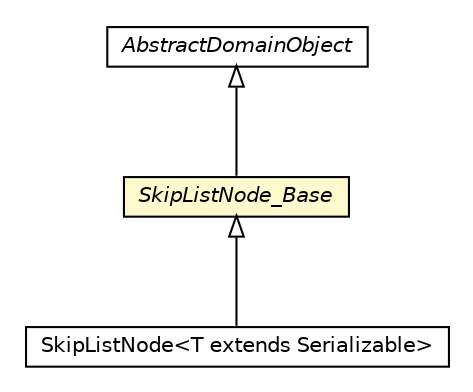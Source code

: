 #!/usr/local/bin/dot
#
# Class diagram 
# Generated by UMLGraph version 5.1 (http://www.umlgraph.org/)
#

digraph G {
	edge [fontname="Helvetica",fontsize=10,labelfontname="Helvetica",labelfontsize=10];
	node [fontname="Helvetica",fontsize=10,shape=plaintext];
	nodesep=0.25;
	ranksep=0.5;
	// pt.ist.fenixframework.core.AbstractDomainObject
	c50658 [label=<<table title="pt.ist.fenixframework.core.AbstractDomainObject" border="0" cellborder="1" cellspacing="0" cellpadding="2" port="p" href="../../core/AbstractDomainObject.html">
		<tr><td><table border="0" cellspacing="0" cellpadding="1">
<tr><td align="center" balign="center"><font face="Helvetica-Oblique"> AbstractDomainObject </font></td></tr>
		</table></td></tr>
		</table>>, fontname="Helvetica", fontcolor="black", fontsize=10.0];
	// pt.ist.fenixframework.adt.skiplist.SkipListNode_Base
	c50818 [label=<<table title="pt.ist.fenixframework.adt.skiplist.SkipListNode_Base" border="0" cellborder="1" cellspacing="0" cellpadding="2" port="p" bgcolor="lemonChiffon" href="./SkipListNode_Base.html">
		<tr><td><table border="0" cellspacing="0" cellpadding="1">
<tr><td align="center" balign="center"><font face="Helvetica-Oblique"> SkipListNode_Base </font></td></tr>
		</table></td></tr>
		</table>>, fontname="Helvetica", fontcolor="black", fontsize=10.0];
	// pt.ist.fenixframework.adt.skiplist.SkipListNode<T extends java.io.Serializable>
	c50821 [label=<<table title="pt.ist.fenixframework.adt.skiplist.SkipListNode" border="0" cellborder="1" cellspacing="0" cellpadding="2" port="p" href="./SkipListNode.html">
		<tr><td><table border="0" cellspacing="0" cellpadding="1">
<tr><td align="center" balign="center"> SkipListNode&lt;T extends Serializable&gt; </td></tr>
		</table></td></tr>
		</table>>, fontname="Helvetica", fontcolor="black", fontsize=10.0];
	//pt.ist.fenixframework.adt.skiplist.SkipListNode_Base extends pt.ist.fenixframework.core.AbstractDomainObject
	c50658:p -> c50818:p [dir=back,arrowtail=empty];
	//pt.ist.fenixframework.adt.skiplist.SkipListNode<T extends java.io.Serializable> extends pt.ist.fenixframework.adt.skiplist.SkipListNode_Base
	c50818:p -> c50821:p [dir=back,arrowtail=empty];
}

